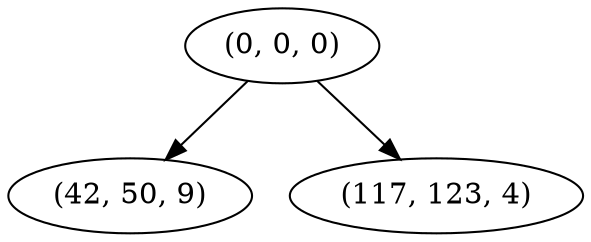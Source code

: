 digraph tree {
    "(0, 0, 0)";
    "(42, 50, 9)";
    "(117, 123, 4)";
    "(0, 0, 0)" -> "(42, 50, 9)";
    "(0, 0, 0)" -> "(117, 123, 4)";
}
